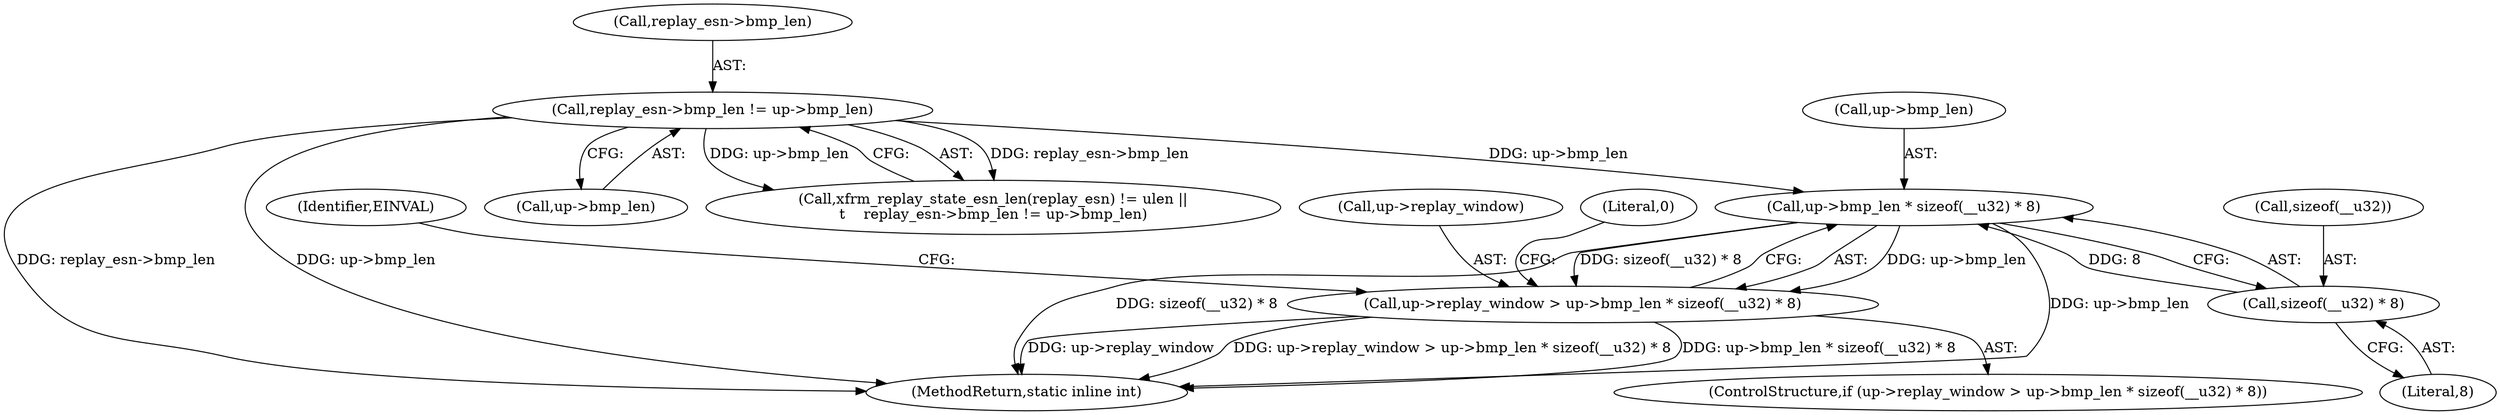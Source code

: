 digraph "0_linux_f843ee6dd019bcece3e74e76ad9df0155655d0df@API" {
"1000149" [label="(Call,up->bmp_len * sizeof(__u32) * 8)"];
"1000134" [label="(Call,replay_esn->bmp_len != up->bmp_len)"];
"1000153" [label="(Call,sizeof(__u32) * 8)"];
"1000145" [label="(Call,up->replay_window > up->bmp_len * sizeof(__u32) * 8)"];
"1000156" [label="(Literal,8)"];
"1000150" [label="(Call,up->bmp_len)"];
"1000134" [label="(Call,replay_esn->bmp_len != up->bmp_len)"];
"1000144" [label="(ControlStructure,if (up->replay_window > up->bmp_len * sizeof(__u32) * 8))"];
"1000159" [label="(Identifier,EINVAL)"];
"1000154" [label="(Call,sizeof(__u32))"];
"1000162" [label="(MethodReturn,static inline int)"];
"1000149" [label="(Call,up->bmp_len * sizeof(__u32) * 8)"];
"1000138" [label="(Call,up->bmp_len)"];
"1000146" [label="(Call,up->replay_window)"];
"1000135" [label="(Call,replay_esn->bmp_len)"];
"1000161" [label="(Literal,0)"];
"1000145" [label="(Call,up->replay_window > up->bmp_len * sizeof(__u32) * 8)"];
"1000153" [label="(Call,sizeof(__u32) * 8)"];
"1000129" [label="(Call,xfrm_replay_state_esn_len(replay_esn) != ulen ||\n\t    replay_esn->bmp_len != up->bmp_len)"];
"1000149" -> "1000145"  [label="AST: "];
"1000149" -> "1000153"  [label="CFG: "];
"1000150" -> "1000149"  [label="AST: "];
"1000153" -> "1000149"  [label="AST: "];
"1000145" -> "1000149"  [label="CFG: "];
"1000149" -> "1000162"  [label="DDG: up->bmp_len"];
"1000149" -> "1000162"  [label="DDG: sizeof(__u32) * 8"];
"1000149" -> "1000145"  [label="DDG: up->bmp_len"];
"1000149" -> "1000145"  [label="DDG: sizeof(__u32) * 8"];
"1000134" -> "1000149"  [label="DDG: up->bmp_len"];
"1000153" -> "1000149"  [label="DDG: 8"];
"1000134" -> "1000129"  [label="AST: "];
"1000134" -> "1000138"  [label="CFG: "];
"1000135" -> "1000134"  [label="AST: "];
"1000138" -> "1000134"  [label="AST: "];
"1000129" -> "1000134"  [label="CFG: "];
"1000134" -> "1000162"  [label="DDG: replay_esn->bmp_len"];
"1000134" -> "1000162"  [label="DDG: up->bmp_len"];
"1000134" -> "1000129"  [label="DDG: replay_esn->bmp_len"];
"1000134" -> "1000129"  [label="DDG: up->bmp_len"];
"1000153" -> "1000156"  [label="CFG: "];
"1000154" -> "1000153"  [label="AST: "];
"1000156" -> "1000153"  [label="AST: "];
"1000145" -> "1000144"  [label="AST: "];
"1000146" -> "1000145"  [label="AST: "];
"1000159" -> "1000145"  [label="CFG: "];
"1000161" -> "1000145"  [label="CFG: "];
"1000145" -> "1000162"  [label="DDG: up->bmp_len * sizeof(__u32) * 8"];
"1000145" -> "1000162"  [label="DDG: up->replay_window"];
"1000145" -> "1000162"  [label="DDG: up->replay_window > up->bmp_len * sizeof(__u32) * 8"];
}

